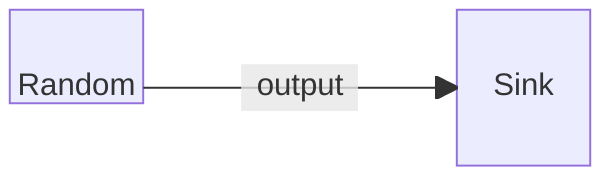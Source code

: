 block-beta
    columns 4
    Random space:2 Sink
    Random-- "output" -->Sink

    classDef block height:48px,padding:8px;
    classDef hidden visibility:none;
    class Random block
    class Sink hidden